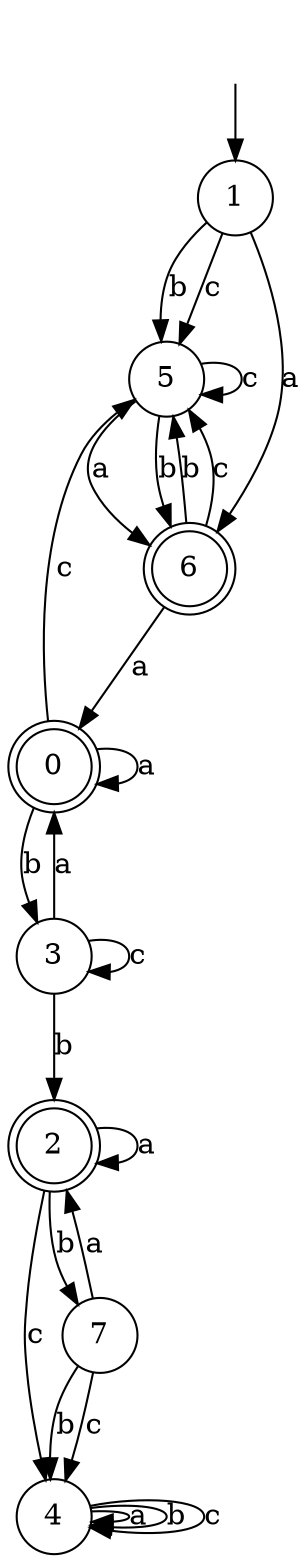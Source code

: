 digraph g {
__start [label=""shape=none]
	1[shape="circle" label="1"]
	0[shape="doublecircle" label="0"]
	2[shape="doublecircle" label="2"]
	3[shape="circle" label="3"]
	4[shape="circle" label="4"]
	5[shape="circle" label="5"]
	6[shape="doublecircle" label="6"]
	7[shape="circle" label="7"]

__start -> 1
	0 -> 0 [label="a"]
	0 -> 3 [label="b"]
	0 -> 5 [label="c"]
	1 -> 6 [label="a"]
	1 -> 5 [label="b"]
	1 -> 5 [label="c"]
	2 -> 2 [label="a"]
	2 -> 7 [label="b"]
	2 -> 4 [label="c"]
	3 -> 0 [label="a"]
	3 -> 2 [label="b"]
	3 -> 3 [label="c"]
	4 -> 4 [label="a"]
	4 -> 4 [label="b"]
	4 -> 4 [label="c"]
	5 -> 6 [label="a"]
	5 -> 6 [label="b"]
	5 -> 5 [label="c"]
	6 -> 0 [label="a"]
	6 -> 5 [label="b"]
	6 -> 5 [label="c"]
	7 -> 2 [label="a"]
	7 -> 4 [label="b"]
	7 -> 4 [label="c"]
}
